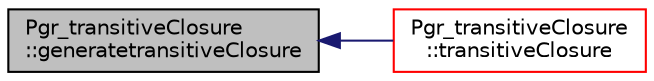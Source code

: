 digraph "Pgr_transitiveClosure::generatetransitiveClosure"
{
  edge [fontname="Helvetica",fontsize="10",labelfontname="Helvetica",labelfontsize="10"];
  node [fontname="Helvetica",fontsize="10",shape=record];
  rankdir="LR";
  Node1 [label="Pgr_transitiveClosure\l::generatetransitiveClosure",height=0.2,width=0.4,color="black", fillcolor="grey75", style="filled", fontcolor="black"];
  Node1 -> Node2 [dir="back",color="midnightblue",fontsize="10",style="solid",fontname="Helvetica"];
  Node2 [label="Pgr_transitiveClosure\l::transitiveClosure",height=0.2,width=0.4,color="red", fillcolor="white", style="filled",URL="$classPgr__transitiveClosure.html#a92b9c1c2f17cd5845cb067226edab24e"];
}
